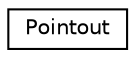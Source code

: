 digraph "Graphical Class Hierarchy"
{
 // LATEX_PDF_SIZE
  edge [fontname="Helvetica",fontsize="10",labelfontname="Helvetica",labelfontsize="10"];
  node [fontname="Helvetica",fontsize="10",shape=record];
  rankdir="LR";
  Node0 [label="Pointout",height=0.2,width=0.4,color="black", fillcolor="white", style="filled",URL="$classPointout.html",tooltip=" "];
}
